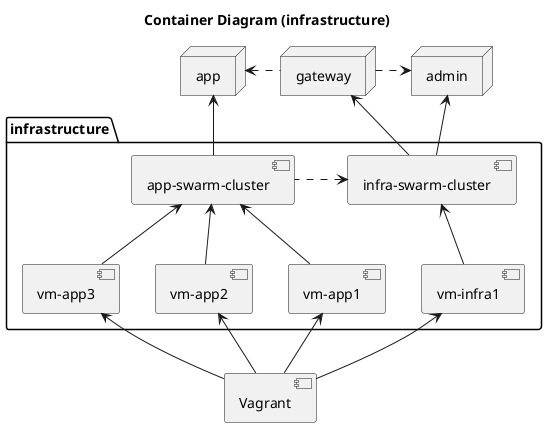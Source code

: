 @startuml

title Container Diagram (infrastructure)

node app
node admin
node gateway

package "infrastructure" {
  [infra-swarm-cluster]
  [app-swarm-cluster]
  [vm-infra1]
  [vm-app1]
  [vm-app2]
  [vm-app3]
}

app <-- [app-swarm-cluster]

admin <-- [infra-swarm-cluster]
gateway <-- [infra-swarm-cluster]

gateway .left.> app
gateway .right.> admin
[infra-swarm-cluster] <.right. [app-swarm-cluster]

[vm-infra1] -up-> [infra-swarm-cluster]
[vm-app1] -up-> [app-swarm-cluster]
[vm-app2] -up-> [app-swarm-cluster]
[vm-app3] -up-> [app-swarm-cluster]

[Vagrant] -up-> [vm-infra1]
[Vagrant] -up-> [vm-app1]
[Vagrant] -up-> [vm-app2]
[Vagrant] -up-> [vm-app3]

@enduml
